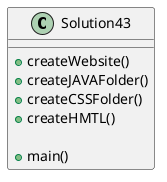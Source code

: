 @startuml
'https://plantuml.com/class-diagram

class Solution43{
+createWebsite()
+createJAVAFolder()
+createCSSFolder()
+createHMTL()

+main()

}
@enduml